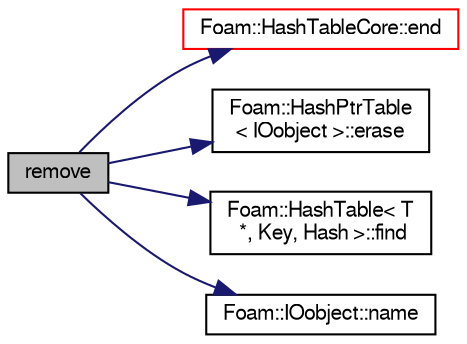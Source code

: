 digraph "remove"
{
  bgcolor="transparent";
  edge [fontname="FreeSans",fontsize="10",labelfontname="FreeSans",labelfontsize="10"];
  node [fontname="FreeSans",fontsize="10",shape=record];
  rankdir="LR";
  Node364 [label="remove",height=0.2,width=0.4,color="black", fillcolor="grey75", style="filled", fontcolor="black"];
  Node364 -> Node365 [color="midnightblue",fontsize="10",style="solid",fontname="FreeSans"];
  Node365 [label="Foam::HashTableCore::end",height=0.2,width=0.4,color="red",URL="$a25706.html#a540580a296c0ff351686ceb4f27b6fe6",tooltip="iteratorEnd set to beyond the end of any HashTable "];
  Node364 -> Node373 [color="midnightblue",fontsize="10",style="solid",fontname="FreeSans"];
  Node373 [label="Foam::HashPtrTable\l\< IOobject \>::erase",height=0.2,width=0.4,color="black",URL="$a25686.html#a5a52e4262b99beef25f2002783f24cfc",tooltip="Erase an hashedEntry specified by given iterator. "];
  Node364 -> Node374 [color="midnightblue",fontsize="10",style="solid",fontname="FreeSans"];
  Node374 [label="Foam::HashTable\< T\l *, Key, Hash \>::find",height=0.2,width=0.4,color="black",URL="$a25702.html#a76b2c74ebd9f33fa9f76261b027ffc11",tooltip="Find and return an iterator set at the hashedEntry. "];
  Node364 -> Node375 [color="midnightblue",fontsize="10",style="solid",fontname="FreeSans"];
  Node375 [label="Foam::IOobject::name",height=0.2,width=0.4,color="black",URL="$a26142.html#acc80e00a8ac919288fb55bd14cc88bf6",tooltip="Return name. "];
}
